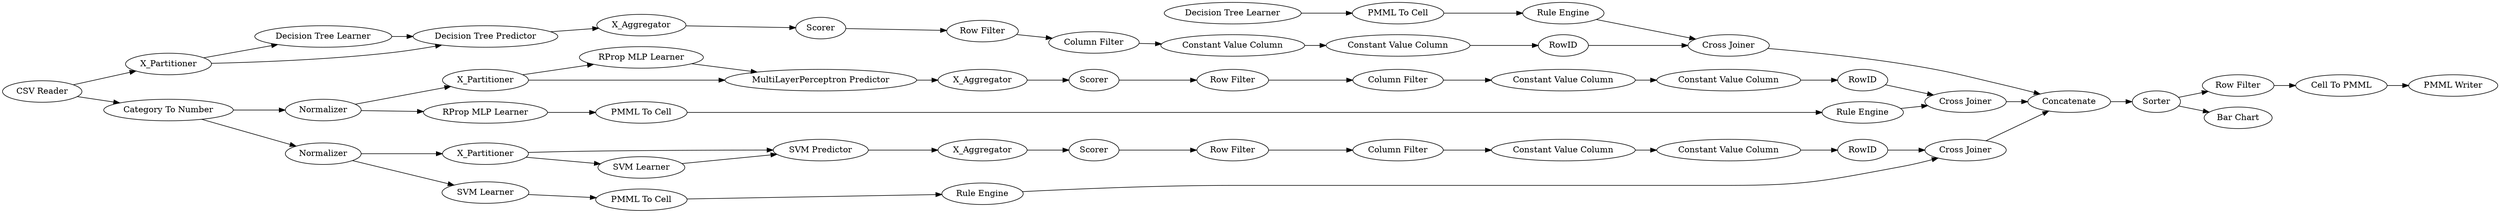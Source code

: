 digraph {
	"-1515812870362401136_22" [label="PMML To Cell"]
	"-6221312084337219501_62" [label="Row Filter"]
	"1079211780197278816_31" [label="Decision Tree Learner"]
	"1079211780197278816_38" [label="Cross Joiner"]
	"368360707758217111_31" [label="RProp MLP Learner"]
	"851388540592332427_34" [label="Rule Engine"]
	"-2458332675878592478_293" [label=RowID]
	"6319845610026934949_293" [label=RowID]
	"6319845610026934949_9" [label="Row Filter"]
	"-6221312084337219501_58" [label="Category To Number"]
	"-7663531879823535823_2" [label=X_Partitioner]
	"1079211780197278816_39" [label=Scorer]
	"-7663531879823535823_7" [label=X_Aggregator]
	"-3184785619269867922_293" [label=RowID]
	"-6221312084337219501_60" [label=Concatenate]
	"-2458332675878592478_9" [label="Row Filter"]
	"-2458332675878592478_294" [label="Column Filter"]
	"368360707758217111_32" [label="MultiLayerPerceptron Predictor"]
	"1079211780197278816_2" [label=X_Partitioner]
	"-6221312084337219501_53" [label=Sorter]
	"-1515812870362401136_35" [label="RProp MLP Learner"]
	"1079211780197278816_32" [label="Decision Tree Predictor"]
	"368360707758217111_38" [label="Cross Joiner"]
	"28872310845604449_33" [label="SVM Learner"]
	"1079211780197278816_7" [label=X_Aggregator]
	"6319845610026934949_292" [label="Constant Value Column"]
	"28872310845604449_34" [label="PMML To Cell"]
	"368360707758217111_40" [label=Scorer]
	"28872310845604449_35" [label="Rule Engine"]
	"6319845610026934949_294" [label="Column Filter"]
	"-2458332675878592478_292" [label="Constant Value Column"]
	"-6221312084337219501_54" [label="Cell To PMML"]
	"-1515812870362401136_34" [label="Rule Engine"]
	"-6221312084337219501_61" [label="PMML Writer"]
	"-7663531879823535823_32" [label="SVM Predictor"]
	"368360707758217111_7" [label=X_Aggregator]
	"-2458332675878592478_290" [label="Constant Value Column"]
	"-3184785619269867922_292" [label="Constant Value Column"]
	"368360707758217111_39" [label=Normalizer]
	"6319845610026934949_290" [label="Constant Value Column"]
	"-7663531879823535823_40" [label=Normalizer]
	"851388540592332427_28" [label="PMML To Cell"]
	"-6221312084337219501_59" [label="Bar Chart"]
	"-7663531879823535823_39" [label="Cross Joiner"]
	"851388540592332427_33" [label="Decision Tree Learner"]
	"-7663531879823535823_41" [label=Scorer]
	"-6221312084337219501_1" [label="CSV Reader"]
	"-3184785619269867922_294" [label="Column Filter"]
	"-3184785619269867922_290" [label="Constant Value Column"]
	"-3184785619269867922_9" [label="Row Filter"]
	"-7663531879823535823_31" [label="SVM Learner"]
	"368360707758217111_2" [label=X_Partitioner]
	"-2458332675878592478_292" -> "-2458332675878592478_293"
	"368360707758217111_40" -> "6319845610026934949_9"
	"-7663531879823535823_40" -> "28872310845604449_33"
	"-7663531879823535823_39" -> "-6221312084337219501_60"
	"6319845610026934949_290" -> "6319845610026934949_292"
	"-7663531879823535823_32" -> "-7663531879823535823_7"
	"6319845610026934949_292" -> "6319845610026934949_293"
	"368360707758217111_32" -> "368360707758217111_7"
	"-6221312084337219501_58" -> "368360707758217111_39"
	"-7663531879823535823_2" -> "-7663531879823535823_32"
	"-7663531879823535823_40" -> "-7663531879823535823_2"
	"-3184785619269867922_290" -> "-3184785619269867922_292"
	"368360707758217111_38" -> "-6221312084337219501_60"
	"1079211780197278816_31" -> "1079211780197278816_32"
	"-6221312084337219501_60" -> "-6221312084337219501_53"
	"-7663531879823535823_41" -> "-3184785619269867922_9"
	"-3184785619269867922_292" -> "-3184785619269867922_293"
	"28872310845604449_34" -> "28872310845604449_35"
	"1079211780197278816_2" -> "1079211780197278816_32"
	"851388540592332427_28" -> "851388540592332427_34"
	"-7663531879823535823_31" -> "-7663531879823535823_32"
	"-1515812870362401136_22" -> "-1515812870362401136_34"
	"-2458332675878592478_9" -> "-2458332675878592478_294"
	"1079211780197278816_39" -> "-2458332675878592478_9"
	"851388540592332427_34" -> "1079211780197278816_38"
	"6319845610026934949_293" -> "368360707758217111_38"
	"851388540592332427_33" -> "851388540592332427_28"
	"-2458332675878592478_293" -> "1079211780197278816_38"
	"-2458332675878592478_290" -> "-2458332675878592478_292"
	"-3184785619269867922_293" -> "-7663531879823535823_39"
	"-3184785619269867922_9" -> "-3184785619269867922_294"
	"1079211780197278816_2" -> "1079211780197278816_31"
	"-1515812870362401136_35" -> "-1515812870362401136_22"
	"28872310845604449_35" -> "-7663531879823535823_39"
	"-6221312084337219501_62" -> "-6221312084337219501_54"
	"-7663531879823535823_2" -> "-7663531879823535823_31"
	"368360707758217111_31" -> "368360707758217111_32"
	"368360707758217111_39" -> "-1515812870362401136_35"
	"368360707758217111_2" -> "368360707758217111_31"
	"368360707758217111_2" -> "368360707758217111_32"
	"-6221312084337219501_53" -> "-6221312084337219501_59"
	"1079211780197278816_38" -> "-6221312084337219501_60"
	"-6221312084337219501_58" -> "-7663531879823535823_40"
	"-6221312084337219501_1" -> "1079211780197278816_2"
	"368360707758217111_39" -> "368360707758217111_2"
	"-7663531879823535823_7" -> "-7663531879823535823_41"
	"-3184785619269867922_294" -> "-3184785619269867922_290"
	"-2458332675878592478_294" -> "-2458332675878592478_290"
	"368360707758217111_7" -> "368360707758217111_40"
	"6319845610026934949_294" -> "6319845610026934949_290"
	"-6221312084337219501_54" -> "-6221312084337219501_61"
	"6319845610026934949_9" -> "6319845610026934949_294"
	"-6221312084337219501_53" -> "-6221312084337219501_62"
	"-1515812870362401136_34" -> "368360707758217111_38"
	"1079211780197278816_32" -> "1079211780197278816_7"
	"1079211780197278816_7" -> "1079211780197278816_39"
	"28872310845604449_33" -> "28872310845604449_34"
	"-6221312084337219501_1" -> "-6221312084337219501_58"
	rankdir=LR
}
